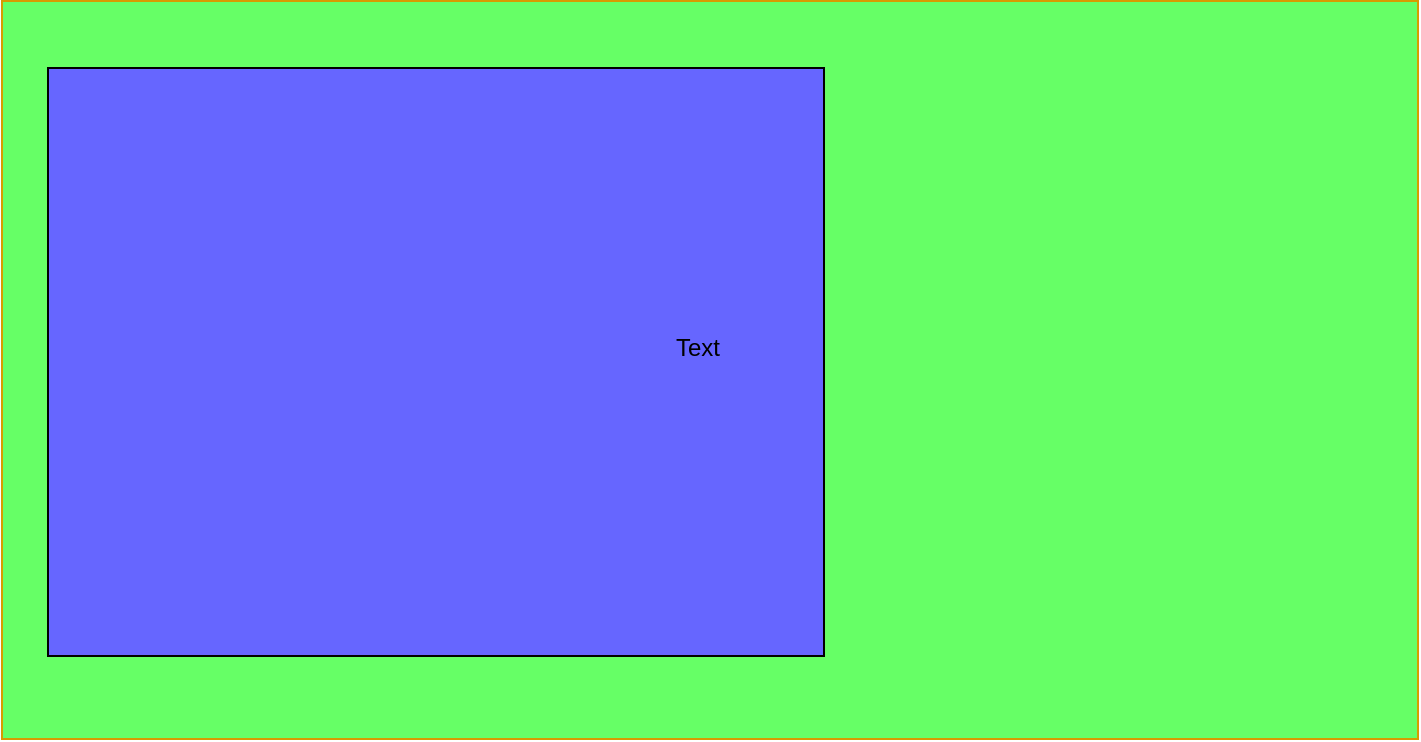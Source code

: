 <mxfile version="21.6.8" type="github">
  <diagram name="第 1 页" id="VI6KnH4SvkmNfheSsTPn">
    <mxGraphModel dx="880" dy="438" grid="0" gridSize="10" guides="1" tooltips="1" connect="1" arrows="1" fold="1" page="1" pageScale="1" pageWidth="827" pageHeight="1169" math="0" shadow="0">
      <root>
        <mxCell id="0" />
        <mxCell id="1" parent="0" />
        <mxCell id="X6rlAztyOAfTGqyqPcdn-1" value="" style="rounded=0;whiteSpace=wrap;html=1;fillColor=#66FF66;strokeColor=#d79b00;movable=0;resizable=0;rotatable=0;deletable=0;editable=0;locked=1;connectable=0;" vertex="1" parent="1">
          <mxGeometry x="64" y="56.5" width="708" height="369" as="geometry" />
        </mxCell>
        <mxCell id="X6rlAztyOAfTGqyqPcdn-2" value="" style="rounded=0;whiteSpace=wrap;html=1;fillColor=#6666FF;" vertex="1" parent="1">
          <mxGeometry x="87" y="90" width="388" height="294" as="geometry" />
        </mxCell>
        <mxCell id="X6rlAztyOAfTGqyqPcdn-4" value="Text" style="text;html=1;strokeColor=none;fillColor=none;align=center;verticalAlign=middle;whiteSpace=wrap;rounded=0;" vertex="1" parent="1">
          <mxGeometry x="382" y="215" width="60" height="30" as="geometry" />
        </mxCell>
      </root>
    </mxGraphModel>
  </diagram>
</mxfile>
